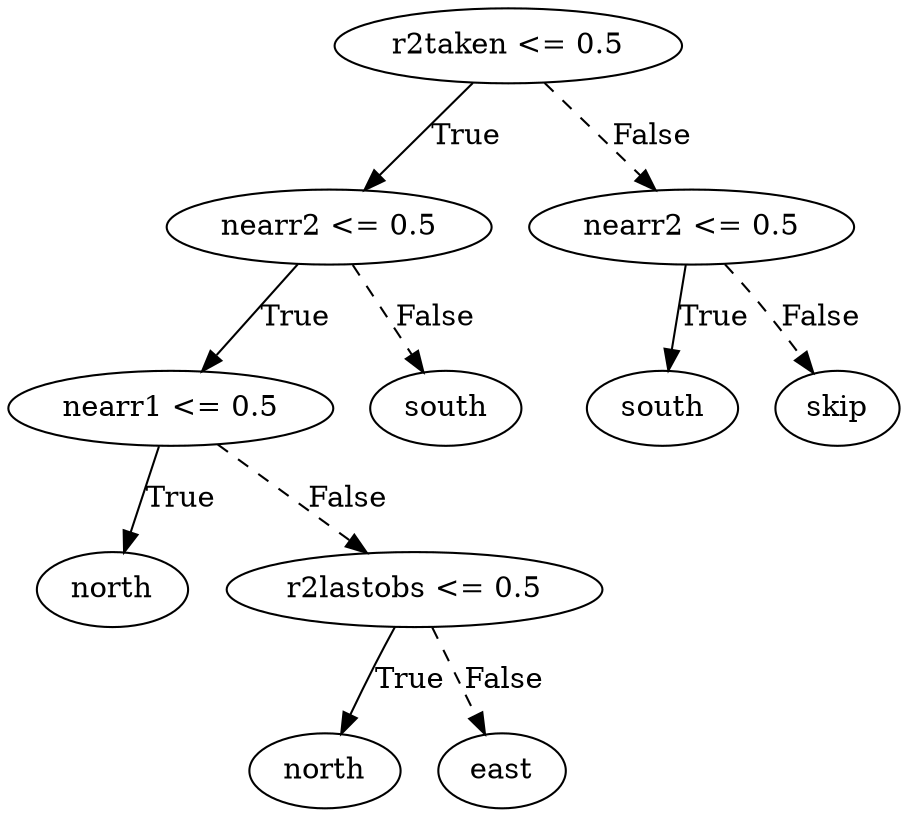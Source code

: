 digraph {
0 [label="r2taken <= 0.5"];
1 [label="nearr2 <= 0.5"];
2 [label="nearr1 <= 0.5"];
3 [label="north"];
2 -> 3 [label="True"];
4 [label="r2lastobs <= 0.5"];
5 [label="north"];
4 -> 5 [label="True"];
6 [label="east"];
4 -> 6 [style="dashed", label="False"];
2 -> 4 [style="dashed", label="False"];
1 -> 2 [label="True"];
7 [label="south"];
1 -> 7 [style="dashed", label="False"];
0 -> 1 [label="True"];
8 [label="nearr2 <= 0.5"];
9 [label="south"];
8 -> 9 [label="True"];
10 [label="skip"];
8 -> 10 [style="dashed", label="False"];
0 -> 8 [style="dashed", label="False"];

}